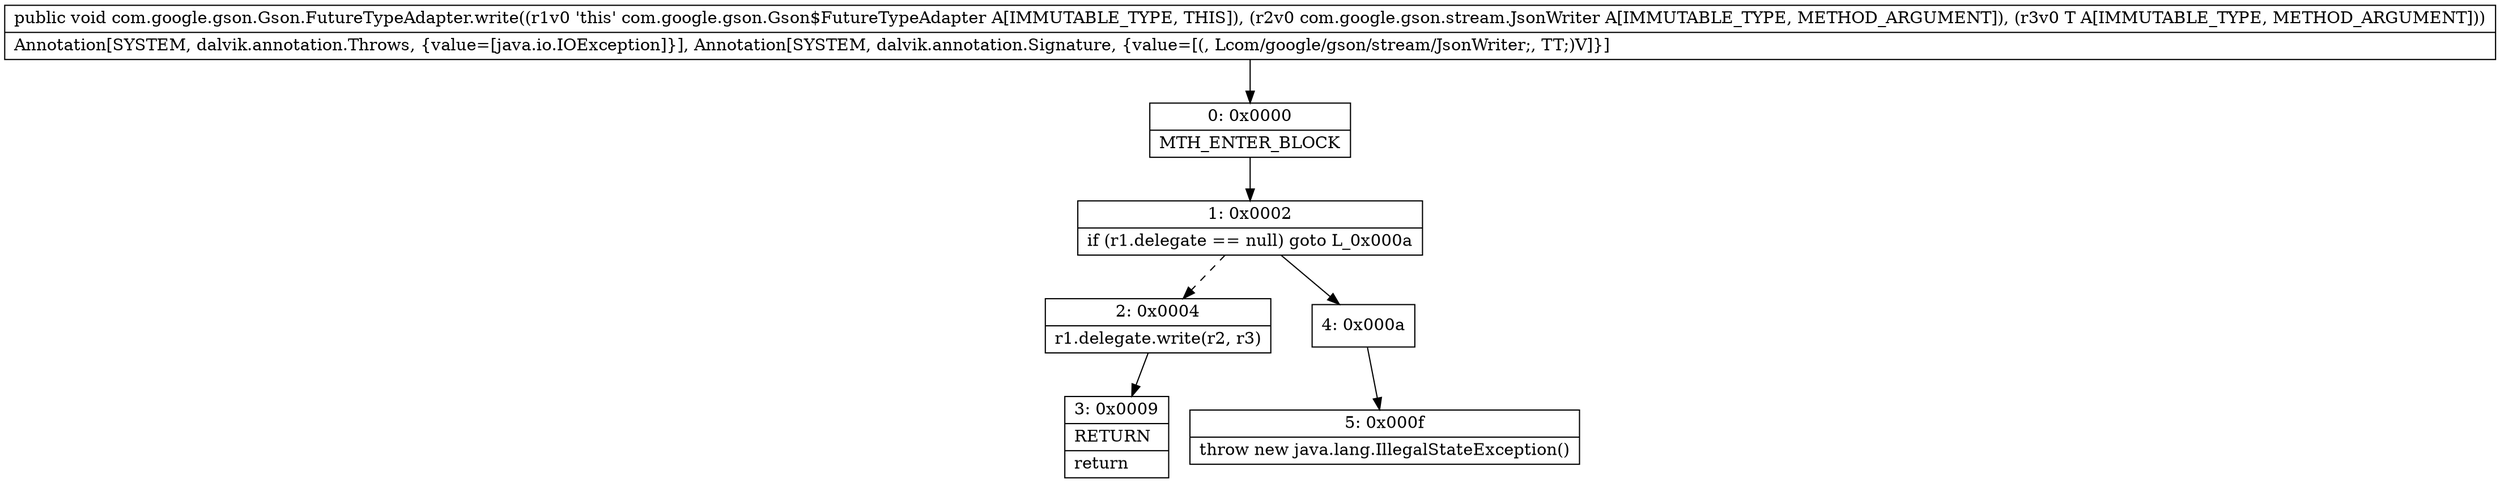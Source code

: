 digraph "CFG forcom.google.gson.Gson.FutureTypeAdapter.write(Lcom\/google\/gson\/stream\/JsonWriter;Ljava\/lang\/Object;)V" {
Node_0 [shape=record,label="{0\:\ 0x0000|MTH_ENTER_BLOCK\l}"];
Node_1 [shape=record,label="{1\:\ 0x0002|if (r1.delegate == null) goto L_0x000a\l}"];
Node_2 [shape=record,label="{2\:\ 0x0004|r1.delegate.write(r2, r3)\l}"];
Node_3 [shape=record,label="{3\:\ 0x0009|RETURN\l|return\l}"];
Node_4 [shape=record,label="{4\:\ 0x000a}"];
Node_5 [shape=record,label="{5\:\ 0x000f|throw new java.lang.IllegalStateException()\l}"];
MethodNode[shape=record,label="{public void com.google.gson.Gson.FutureTypeAdapter.write((r1v0 'this' com.google.gson.Gson$FutureTypeAdapter A[IMMUTABLE_TYPE, THIS]), (r2v0 com.google.gson.stream.JsonWriter A[IMMUTABLE_TYPE, METHOD_ARGUMENT]), (r3v0 T A[IMMUTABLE_TYPE, METHOD_ARGUMENT]))  | Annotation[SYSTEM, dalvik.annotation.Throws, \{value=[java.io.IOException]\}], Annotation[SYSTEM, dalvik.annotation.Signature, \{value=[(, Lcom\/google\/gson\/stream\/JsonWriter;, TT;)V]\}]\l}"];
MethodNode -> Node_0;
Node_0 -> Node_1;
Node_1 -> Node_2[style=dashed];
Node_1 -> Node_4;
Node_2 -> Node_3;
Node_4 -> Node_5;
}

